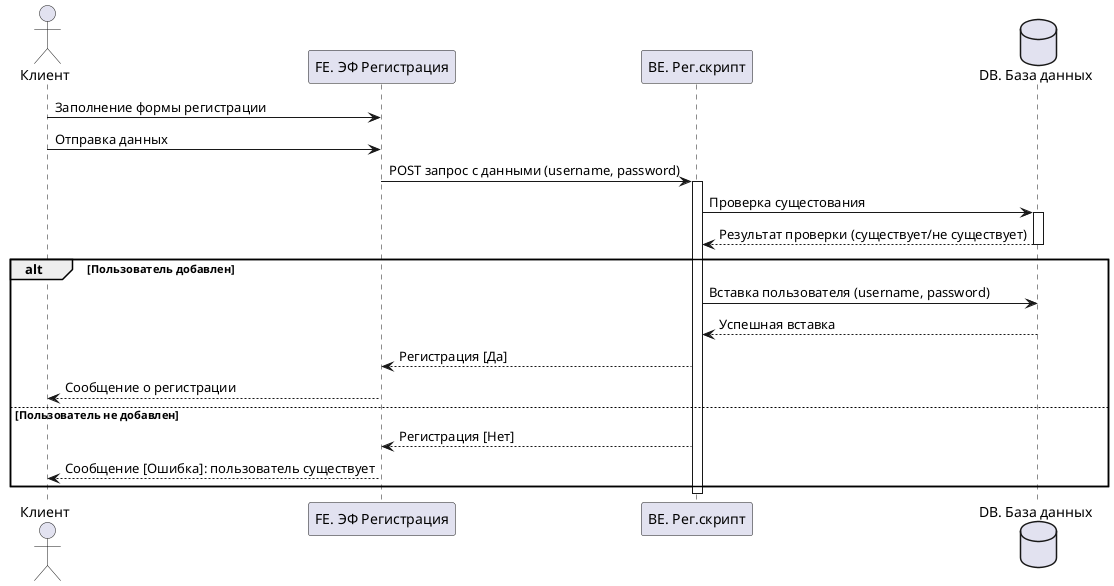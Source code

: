 @startuml
    actor "Клиент" as user
    participant "FE. ЭФ Регистрация" as reg_form
    participant "BE. Рег.скрипт" as reg_script
    database "DB. База данных" as db

    user -> reg_form: Заполнение формы регистрации
    reg_form <- user: Отправка данных
    reg_form -> reg_script: POST запрос с данными (username, password)
    activate reg_script

    reg_script -> db: Проверка сущестования
    activate db
    db --> reg_script: Результат проверки (существует/не существует)
    deactivate db

    alt Пользователь добавлен
        reg_script -> db: Вставка пользователя (username, password)
        db --> reg_script: Успешная вставка
        reg_script --> reg_form: Регистрация [Да]
        reg_form --> user: Сообщение о регистрации
    else Пользователь не добавлен
        reg_script --> reg_form : Регистрация [Нет]
        reg_form --> user: Сообщение [Ошибка]: пользователь существует
    end

    deactivate reg_script
@enduml